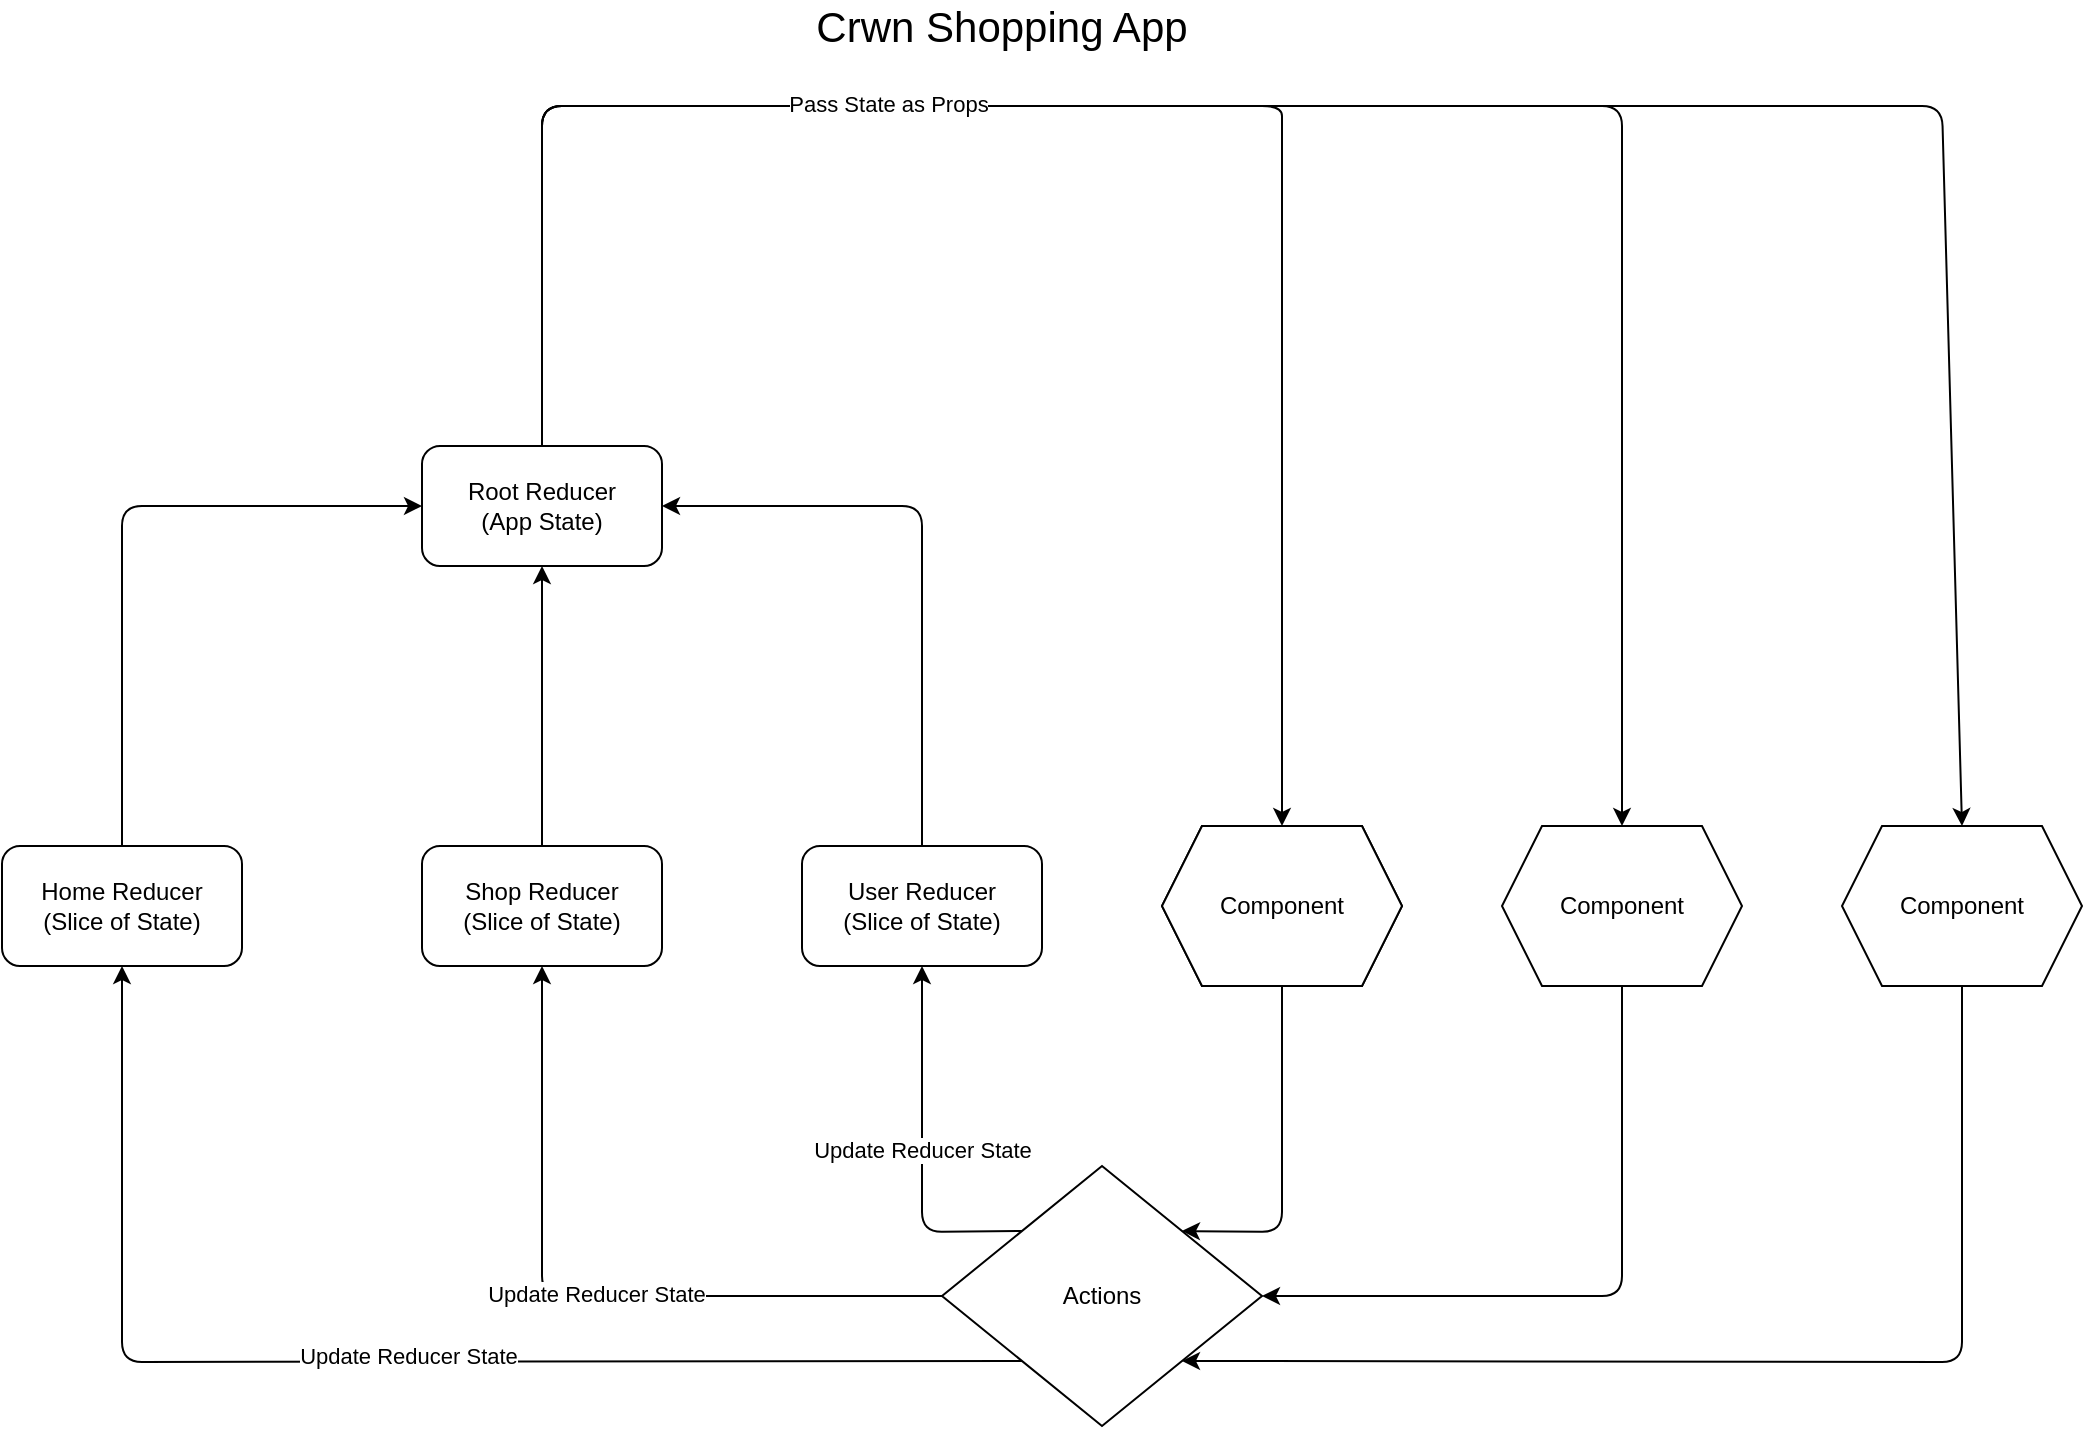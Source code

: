 <mxfile version="14.6.13" type="device" pages="2"><diagram name="Page-1" id="efa7a0a1-bf9b-a30e-e6df-94a7791c09e9"><mxGraphModel dx="946" dy="725" grid="1" gridSize="10" guides="1" tooltips="1" connect="1" arrows="1" fold="1" page="1" pageScale="1" pageWidth="1100" pageHeight="850" background="#ffffff" math="0" shadow="0"><root><mxCell id="0"/><mxCell id="1" parent="0"/><mxCell id="VxF65OKSIynmfwY4y72c-115" value="Root Reducer&lt;br&gt;(App State)" style="rounded=1;whiteSpace=wrap;html=1;" vertex="1" parent="1"><mxGeometry x="250" y="240" width="120" height="60" as="geometry"/></mxCell><mxCell id="VxF65OKSIynmfwY4y72c-116" value="Home Reducer&lt;br&gt;(Slice of State)" style="rounded=1;whiteSpace=wrap;html=1;" vertex="1" parent="1"><mxGeometry x="40" y="440" width="120" height="60" as="geometry"/></mxCell><mxCell id="VxF65OKSIynmfwY4y72c-117" value="Shop Reducer&lt;br&gt;(Slice of State)" style="rounded=1;whiteSpace=wrap;html=1;" vertex="1" parent="1"><mxGeometry x="250" y="440" width="120" height="60" as="geometry"/></mxCell><mxCell id="VxF65OKSIynmfwY4y72c-118" value="User Reducer&lt;br&gt;(Slice of State)" style="rounded=1;whiteSpace=wrap;html=1;" vertex="1" parent="1"><mxGeometry x="440" y="440" width="120" height="60" as="geometry"/></mxCell><mxCell id="VxF65OKSIynmfwY4y72c-119" value="" style="shape=hexagon;perimeter=hexagonPerimeter2;whiteSpace=wrap;html=1;fixedSize=1;" vertex="1" parent="1"><mxGeometry x="620" y="430" width="120" height="80" as="geometry"/></mxCell><mxCell id="VxF65OKSIynmfwY4y72c-120" value="Component" style="shape=hexagon;perimeter=hexagonPerimeter2;whiteSpace=wrap;html=1;fixedSize=1;" vertex="1" parent="1"><mxGeometry x="620" y="430" width="120" height="80" as="geometry"/></mxCell><mxCell id="VxF65OKSIynmfwY4y72c-121" value="Component" style="shape=hexagon;perimeter=hexagonPerimeter2;whiteSpace=wrap;html=1;fixedSize=1;" vertex="1" parent="1"><mxGeometry x="790" y="430" width="120" height="80" as="geometry"/></mxCell><mxCell id="VxF65OKSIynmfwY4y72c-122" value="Component" style="shape=hexagon;perimeter=hexagonPerimeter2;whiteSpace=wrap;html=1;fixedSize=1;" vertex="1" parent="1"><mxGeometry x="960" y="430" width="120" height="80" as="geometry"/></mxCell><mxCell id="VxF65OKSIynmfwY4y72c-124" value="Actions" style="rhombus;whiteSpace=wrap;html=1;" vertex="1" parent="1"><mxGeometry x="510" y="600" width="160" height="130" as="geometry"/></mxCell><mxCell id="VxF65OKSIynmfwY4y72c-125" value="" style="endArrow=classic;html=1;exitX=0.5;exitY=0;exitDx=0;exitDy=0;entryX=0.5;entryY=0;entryDx=0;entryDy=0;labelPosition=center;verticalLabelPosition=top;align=center;verticalAlign=bottom;" edge="1" parent="1" source="VxF65OKSIynmfwY4y72c-115" target="VxF65OKSIynmfwY4y72c-122"><mxGeometry width="50" height="50" relative="1" as="geometry"><mxPoint x="510" y="420" as="sourcePoint"/><mxPoint x="560" y="370" as="targetPoint"/><Array as="points"><mxPoint x="310" y="70"/><mxPoint x="1010" y="70"/></Array></mxGeometry></mxCell><mxCell id="VxF65OKSIynmfwY4y72c-131" value="" style="endArrow=classic;html=1;exitX=0.5;exitY=0;exitDx=0;exitDy=0;entryX=0.5;entryY=0;entryDx=0;entryDy=0;" edge="1" parent="1" source="VxF65OKSIynmfwY4y72c-115" target="VxF65OKSIynmfwY4y72c-121"><mxGeometry width="50" height="50" relative="1" as="geometry"><mxPoint x="510" y="420" as="sourcePoint"/><mxPoint x="560" y="370" as="targetPoint"/><Array as="points"><mxPoint x="310" y="70"/><mxPoint x="850" y="70"/></Array></mxGeometry></mxCell><mxCell id="VxF65OKSIynmfwY4y72c-132" value="" style="endArrow=classic;html=1;entryX=0.5;entryY=0;entryDx=0;entryDy=0;" edge="1" parent="1" target="VxF65OKSIynmfwY4y72c-120"><mxGeometry width="50" height="50" relative="1" as="geometry"><mxPoint x="310" y="240" as="sourcePoint"/><mxPoint x="860" y="440" as="targetPoint"/><Array as="points"><mxPoint x="310" y="70"/><mxPoint x="680" y="70"/><mxPoint x="680" y="80"/></Array></mxGeometry></mxCell><mxCell id="VxF65OKSIynmfwY4y72c-133" value="Pass State as Props" style="edgeLabel;html=1;align=center;verticalAlign=middle;resizable=0;points=[];" vertex="1" connectable="0" parent="VxF65OKSIynmfwY4y72c-132"><mxGeometry x="-0.238" y="1" relative="1" as="geometry"><mxPoint as="offset"/></mxGeometry></mxCell><mxCell id="VxF65OKSIynmfwY4y72c-134" value="" style="endArrow=classic;html=1;exitX=0.5;exitY=1;exitDx=0;exitDy=0;entryX=1;entryY=0;entryDx=0;entryDy=0;" edge="1" parent="1" source="VxF65OKSIynmfwY4y72c-120" target="VxF65OKSIynmfwY4y72c-124"><mxGeometry width="50" height="50" relative="1" as="geometry"><mxPoint x="510" y="420" as="sourcePoint"/><mxPoint x="560" y="370" as="targetPoint"/><Array as="points"><mxPoint x="680" y="633"/></Array></mxGeometry></mxCell><mxCell id="VxF65OKSIynmfwY4y72c-135" value="" style="endArrow=classic;html=1;exitX=0.5;exitY=1;exitDx=0;exitDy=0;entryX=1;entryY=0.5;entryDx=0;entryDy=0;" edge="1" parent="1" source="VxF65OKSIynmfwY4y72c-121" target="VxF65OKSIynmfwY4y72c-124"><mxGeometry width="50" height="50" relative="1" as="geometry"><mxPoint x="510" y="420" as="sourcePoint"/><mxPoint x="560" y="370" as="targetPoint"/><Array as="points"><mxPoint x="850" y="665"/></Array></mxGeometry></mxCell><mxCell id="VxF65OKSIynmfwY4y72c-136" value="" style="endArrow=classic;html=1;exitX=0.5;exitY=1;exitDx=0;exitDy=0;entryX=1;entryY=1;entryDx=0;entryDy=0;" edge="1" parent="1" source="VxF65OKSIynmfwY4y72c-122" target="VxF65OKSIynmfwY4y72c-124"><mxGeometry width="50" height="50" relative="1" as="geometry"><mxPoint x="510" y="420" as="sourcePoint"/><mxPoint x="560" y="370" as="targetPoint"/><Array as="points"><mxPoint x="1020" y="698"/></Array></mxGeometry></mxCell><mxCell id="VxF65OKSIynmfwY4y72c-137" value="" style="endArrow=classic;html=1;exitX=0.5;exitY=0;exitDx=0;exitDy=0;entryX=0;entryY=0.5;entryDx=0;entryDy=0;" edge="1" parent="1" source="VxF65OKSIynmfwY4y72c-116" target="VxF65OKSIynmfwY4y72c-115"><mxGeometry width="50" height="50" relative="1" as="geometry"><mxPoint x="510" y="420" as="sourcePoint"/><mxPoint x="560" y="370" as="targetPoint"/><Array as="points"><mxPoint x="100" y="270"/></Array></mxGeometry></mxCell><mxCell id="VxF65OKSIynmfwY4y72c-138" value="" style="endArrow=classic;html=1;exitX=0.5;exitY=0;exitDx=0;exitDy=0;entryX=1;entryY=0.5;entryDx=0;entryDy=0;" edge="1" parent="1" source="VxF65OKSIynmfwY4y72c-118" target="VxF65OKSIynmfwY4y72c-115"><mxGeometry width="50" height="50" relative="1" as="geometry"><mxPoint x="510" y="420" as="sourcePoint"/><mxPoint x="560" y="370" as="targetPoint"/><Array as="points"><mxPoint x="500" y="270"/></Array></mxGeometry></mxCell><mxCell id="VxF65OKSIynmfwY4y72c-139" value="" style="endArrow=classic;html=1;exitX=0.5;exitY=0;exitDx=0;exitDy=0;entryX=0.5;entryY=1;entryDx=0;entryDy=0;" edge="1" parent="1" source="VxF65OKSIynmfwY4y72c-117" target="VxF65OKSIynmfwY4y72c-115"><mxGeometry width="50" height="50" relative="1" as="geometry"><mxPoint x="510" y="420" as="sourcePoint"/><mxPoint x="560" y="370" as="targetPoint"/></mxGeometry></mxCell><mxCell id="VxF65OKSIynmfwY4y72c-140" value="Update Reducer State" style="endArrow=classic;html=1;exitX=0;exitY=0;exitDx=0;exitDy=0;entryX=0.5;entryY=1;entryDx=0;entryDy=0;" edge="1" parent="1" source="VxF65OKSIynmfwY4y72c-124" target="VxF65OKSIynmfwY4y72c-118"><mxGeometry width="50" height="50" relative="1" as="geometry"><mxPoint x="510" y="420" as="sourcePoint"/><mxPoint x="560" y="370" as="targetPoint"/><Array as="points"><mxPoint x="500" y="633"/></Array></mxGeometry></mxCell><mxCell id="VxF65OKSIynmfwY4y72c-141" value="" style="endArrow=classic;html=1;exitX=0;exitY=0.5;exitDx=0;exitDy=0;entryX=0.5;entryY=1;entryDx=0;entryDy=0;" edge="1" parent="1" source="VxF65OKSIynmfwY4y72c-124" target="VxF65OKSIynmfwY4y72c-117"><mxGeometry width="50" height="50" relative="1" as="geometry"><mxPoint x="510" y="420" as="sourcePoint"/><mxPoint x="560" y="370" as="targetPoint"/><Array as="points"><mxPoint x="310" y="665"/></Array></mxGeometry></mxCell><mxCell id="VxF65OKSIynmfwY4y72c-142" value="Update Reducer State" style="edgeLabel;html=1;align=center;verticalAlign=middle;resizable=0;points=[];" vertex="1" connectable="0" parent="VxF65OKSIynmfwY4y72c-141"><mxGeometry x="-0.052" y="-1" relative="1" as="geometry"><mxPoint as="offset"/></mxGeometry></mxCell><mxCell id="VxF65OKSIynmfwY4y72c-143" value="" style="endArrow=classic;html=1;exitX=0;exitY=1;exitDx=0;exitDy=0;entryX=0.5;entryY=1;entryDx=0;entryDy=0;" edge="1" parent="1" source="VxF65OKSIynmfwY4y72c-124" target="VxF65OKSIynmfwY4y72c-116"><mxGeometry width="50" height="50" relative="1" as="geometry"><mxPoint x="510" y="420" as="sourcePoint"/><mxPoint x="560" y="370" as="targetPoint"/><Array as="points"><mxPoint x="100" y="698"/></Array></mxGeometry></mxCell><mxCell id="VxF65OKSIynmfwY4y72c-144" value="Update Reducer State" style="edgeLabel;html=1;align=center;verticalAlign=middle;resizable=0;points=[];" vertex="1" connectable="0" parent="VxF65OKSIynmfwY4y72c-143"><mxGeometry x="-0.052" y="-3" relative="1" as="geometry"><mxPoint as="offset"/></mxGeometry></mxCell><mxCell id="VxF65OKSIynmfwY4y72c-145" value="&lt;font style=&quot;font-size: 21px&quot;&gt;Crwn Shopping App&lt;/font&gt;" style="text;html=1;strokeColor=none;fillColor=none;align=center;verticalAlign=middle;whiteSpace=wrap;rounded=0;" vertex="1" parent="1"><mxGeometry x="250" y="20" width="580" height="20" as="geometry"/></mxCell></root></mxGraphModel></diagram><diagram name="Page-2" id="3UiMqMFo8Cga2JDE61mS"><mxGraphModel dx="946" dy="725" grid="1" gridSize="10" guides="1" tooltips="1" connect="1" arrows="1" fold="1" page="1" pageScale="1" pageWidth="850" pageHeight="1100" background="#ffffff" math="0" shadow="0"><root><mxCell id="wpGO9OG6x9jqlUfRV6qD-0"/><mxCell id="wpGO9OG6x9jqlUfRV6qD-1" parent="wpGO9OG6x9jqlUfRV6qD-0"/><mxCell id="wpGO9OG6x9jqlUfRV6qD-26" value="&lt;font style=&quot;font-size: 21px&quot;&gt;Crwn Shopping App&lt;/font&gt;" style="text;html=1;strokeColor=none;fillColor=none;align=center;verticalAlign=middle;whiteSpace=wrap;rounded=0;" vertex="1" parent="wpGO9OG6x9jqlUfRV6qD-1"><mxGeometry x="135" y="20" width="580" height="20" as="geometry"/></mxCell><mxCell id="wpGO9OG6x9jqlUfRV6qD-27" value="Store" style="rounded=0;whiteSpace=wrap;html=1;" vertex="1" parent="wpGO9OG6x9jqlUfRV6qD-1"><mxGeometry x="190" y="200" width="120" height="60" as="geometry"/></mxCell><mxCell id="wpGO9OG6x9jqlUfRV6qD-28" value="Reducers" style="rounded=0;whiteSpace=wrap;html=1;" vertex="1" parent="wpGO9OG6x9jqlUfRV6qD-1"><mxGeometry x="190" y="340" width="120" height="60" as="geometry"/></mxCell><mxCell id="wpGO9OG6x9jqlUfRV6qD-29" value="Components" style="rounded=0;whiteSpace=wrap;html=1;" vertex="1" parent="wpGO9OG6x9jqlUfRV6qD-1"><mxGeometry x="550" y="200" width="120" height="60" as="geometry"/></mxCell><mxCell id="wpGO9OG6x9jqlUfRV6qD-30" value="Actions" style="rounded=0;whiteSpace=wrap;html=1;" vertex="1" parent="wpGO9OG6x9jqlUfRV6qD-1"><mxGeometry x="550" y="450" width="120" height="60" as="geometry"/></mxCell><mxCell id="wpGO9OG6x9jqlUfRV6qD-31" value="Middleware:&lt;br&gt;Thunks, Sagas,&lt;br&gt;redux-logger" style="rounded=0;whiteSpace=wrap;html=1;" vertex="1" parent="wpGO9OG6x9jqlUfRV6qD-1"><mxGeometry x="290" y="450" width="120" height="60" as="geometry"/></mxCell><mxCell id="wpGO9OG6x9jqlUfRV6qD-32" value="Sagas" style="rounded=0;whiteSpace=wrap;html=1;" vertex="1" parent="wpGO9OG6x9jqlUfRV6qD-1"><mxGeometry x="380" y="340" width="120" height="60" as="geometry"/></mxCell><mxCell id="wpGO9OG6x9jqlUfRV6qD-33" value="" style="endArrow=classic;html=1;exitX=0.5;exitY=0;exitDx=0;exitDy=0;entryX=0.5;entryY=1;entryDx=0;entryDy=0;" edge="1" parent="wpGO9OG6x9jqlUfRV6qD-1" source="wpGO9OG6x9jqlUfRV6qD-28" target="wpGO9OG6x9jqlUfRV6qD-27"><mxGeometry width="50" height="50" relative="1" as="geometry"><mxPoint x="520" y="400" as="sourcePoint"/><mxPoint x="570" y="350" as="targetPoint"/></mxGeometry></mxCell><mxCell id="wpGO9OG6x9jqlUfRV6qD-34" value="" style="endArrow=classic;html=1;exitX=0.5;exitY=0;exitDx=0;exitDy=0;entryX=0.5;entryY=0;entryDx=0;entryDy=0;" edge="1" parent="wpGO9OG6x9jqlUfRV6qD-1" source="wpGO9OG6x9jqlUfRV6qD-27" target="wpGO9OG6x9jqlUfRV6qD-29"><mxGeometry width="50" height="50" relative="1" as="geometry"><mxPoint x="520" y="400" as="sourcePoint"/><mxPoint x="570" y="350" as="targetPoint"/><Array as="points"><mxPoint x="250" y="130"/><mxPoint x="610" y="130"/></Array></mxGeometry></mxCell><mxCell id="wpGO9OG6x9jqlUfRV6qD-35" value="Passed in as Props" style="edgeLabel;html=1;align=center;verticalAlign=middle;resizable=0;points=[];" vertex="1" connectable="0" parent="wpGO9OG6x9jqlUfRV6qD-34"><mxGeometry x="0.072" y="-1" relative="1" as="geometry"><mxPoint as="offset"/></mxGeometry></mxCell><mxCell id="wpGO9OG6x9jqlUfRV6qD-36" value="Dispatch" style="endArrow=classic;html=1;exitX=0.5;exitY=1;exitDx=0;exitDy=0;entryX=0.5;entryY=0;entryDx=0;entryDy=0;" edge="1" parent="wpGO9OG6x9jqlUfRV6qD-1" source="wpGO9OG6x9jqlUfRV6qD-29" target="wpGO9OG6x9jqlUfRV6qD-30"><mxGeometry width="50" height="50" relative="1" as="geometry"><mxPoint x="520" y="400" as="sourcePoint"/><mxPoint x="570" y="350" as="targetPoint"/></mxGeometry></mxCell><mxCell id="wpGO9OG6x9jqlUfRV6qD-37" value="" style="endArrow=classic;html=1;exitX=0;exitY=0.5;exitDx=0;exitDy=0;entryX=1;entryY=0.5;entryDx=0;entryDy=0;" edge="1" parent="wpGO9OG6x9jqlUfRV6qD-1" source="wpGO9OG6x9jqlUfRV6qD-30" target="wpGO9OG6x9jqlUfRV6qD-31"><mxGeometry width="50" height="50" relative="1" as="geometry"><mxPoint x="520" y="400" as="sourcePoint"/><mxPoint x="570" y="350" as="targetPoint"/></mxGeometry></mxCell><mxCell id="wpGO9OG6x9jqlUfRV6qD-38" value="Passed actions on" style="endArrow=classic;html=1;exitX=0;exitY=0.5;exitDx=0;exitDy=0;entryX=0.5;entryY=1;entryDx=0;entryDy=0;" edge="1" parent="wpGO9OG6x9jqlUfRV6qD-1" source="wpGO9OG6x9jqlUfRV6qD-31" target="wpGO9OG6x9jqlUfRV6qD-28"><mxGeometry width="50" height="50" relative="1" as="geometry"><mxPoint x="520" y="400" as="sourcePoint"/><mxPoint x="570" y="350" as="targetPoint"/><Array as="points"><mxPoint x="250" y="480"/></Array></mxGeometry></mxCell><mxCell id="wpGO9OG6x9jqlUfRV6qD-39" value="Actions" style="endArrow=classic;html=1;exitX=0;exitY=0.5;exitDx=0;exitDy=0;entryX=0.45;entryY=-0.05;entryDx=0;entryDy=0;entryPerimeter=0;" edge="1" parent="wpGO9OG6x9jqlUfRV6qD-1" source="wpGO9OG6x9jqlUfRV6qD-32" target="wpGO9OG6x9jqlUfRV6qD-31"><mxGeometry width="50" height="50" relative="1" as="geometry"><mxPoint x="520" y="400" as="sourcePoint"/><mxPoint x="570" y="350" as="targetPoint"/><Array as="points"><mxPoint x="344" y="370"/></Array></mxGeometry></mxCell><mxCell id="wpGO9OG6x9jqlUfRV6qD-40" value="" style="endArrow=classic;html=1;exitX=0.75;exitY=0;exitDx=0;exitDy=0;entryX=0.5;entryY=1;entryDx=0;entryDy=0;" edge="1" parent="wpGO9OG6x9jqlUfRV6qD-1" source="wpGO9OG6x9jqlUfRV6qD-31" target="wpGO9OG6x9jqlUfRV6qD-32"><mxGeometry width="50" height="50" relative="1" as="geometry"><mxPoint x="520" y="400" as="sourcePoint"/><mxPoint x="570" y="350" as="targetPoint"/><Array as="points"><mxPoint x="380" y="420"/><mxPoint x="440" y="420"/></Array></mxGeometry></mxCell></root></mxGraphModel></diagram></mxfile>